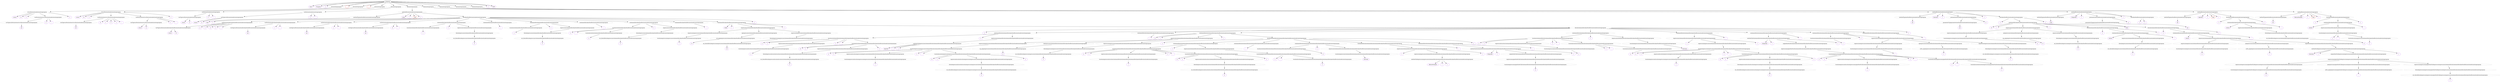 // pdfstest/test tree.gv
digraph "pdfs/test/test tree" {
	0 [label=program]
	1 [label=class color=purple]
	0 -> 1
	2 [label=Program color=purple]
	0 -> 2
	3 [label="{" color=purple]
	0 -> 3
	4 [label=declarationprogram color=gray]
	0 -> 4
	5 [label=structDeclarationdeclarationprogram color=gray]
	4 -> 5
	6 [label=struct color=purple]
	5 -> 6
	7 [label=A color=purple]
	5 -> 7
	8 [label="{" color=purple]
	5 -> 8
	9 [label=varDeclarationstructDeclarationdeclarationprogram color=gray]
	5 -> 9
	10 [label=varTypevarDeclarationstructDeclarationdeclarationprogram color=gray]
	9 -> 10
	11 [label=int color=purple]
	10 -> 11
	12 [label=a color=purple]
	9 -> 12
	13 [label=";" color=purple]
	9 -> 13
	14 [label="}" color=purple]
	5 -> 14
	15 [label=";" color=red]
	0 -> 15
	16 [label=declarationprogram color=gray]
	0 -> 16
	17 [label=structDeclarationdeclarationprogram color=gray]
	16 -> 17
	18 [label=struct color=purple]
	17 -> 18
	19 [label=B color=purple]
	17 -> 19
	20 [label="{" color=purple]
	17 -> 20
	21 [label=varDeclarationstructDeclarationdeclarationprogram color=gray]
	17 -> 21
	22 [label=varTypevarDeclarationstructDeclarationdeclarationprogram color=gray]
	21 -> 22
	23 [label=int color=purple]
	22 -> 23
	24 [label=b color=purple]
	21 -> 24
	25 [label="[" color=purple]
	21 -> 25
	26 [label=5 color=purple]
	21 -> 26
	27 [label="]" color=purple]
	21 -> 27
	28 [label=";" color=purple]
	21 -> 28
	29 [label=varDeclarationstructDeclarationdeclarationprogram color=gray]
	17 -> 29
	30 [label=varTypevarDeclarationstructDeclarationdeclarationprogram color=gray]
	29 -> 30
	31 [label=struct color=purple]
	30 -> 31
	32 [label=A color=purple]
	30 -> 32
	33 [label=c color=purple]
	29 -> 33
	34 [label=";" color=purple]
	29 -> 34
	35 [label="}" color=purple]
	17 -> 35
	36 [label=";" color=red]
	0 -> 36
	37 [label=declarationprogram color=gray]
	0 -> 37
	38 [label=varDeclarationdeclarationprogram color=gray]
	37 -> 38
	39 [label=varTypevarDeclarationdeclarationprogram color=gray]
	38 -> 39
	40 [label=struct color=purple]
	39 -> 40
	41 [label=A color=purple]
	39 -> 41
	42 [label=y color=purple]
	38 -> 42
	43 [label=";" color=purple]
	38 -> 43
	44 [label=declarationprogram color=gray]
	0 -> 44
	45 [label=varDeclarationdeclarationprogram color=gray]
	44 -> 45
	46 [label=varTypevarDeclarationdeclarationprogram color=gray]
	45 -> 46
	47 [label=struct color=purple]
	46 -> 47
	48 [label=A color=purple]
	46 -> 48
	49 [label=z color=purple]
	45 -> 49
	50 [label=";" color=purple]
	45 -> 50
	51 [label=declarationprogram color=gray]
	0 -> 51
	52 [label=methodDeclarationdeclarationprogram color=gray]
	51 -> 52
	53 [label=methodTypemethodDeclarationdeclarationprogram color=gray]
	52 -> 53
	54 [label=void color=purple]
	53 -> 54
	55 [label=main color=purple]
	52 -> 55
	56 [label="(" color=purple]
	52 -> 56
	57 [label=void color=red]
	52 -> 57
	58 [label=")" color=purple]
	52 -> 58
	59 [label=blockmethodDeclarationdeclarationprogram color=gray]
	52 -> 59
	60 [label="{" color=purple]
	59 -> 60
	61 [label=varDeclarationblockmethodDeclarationdeclarationprogram color=gray]
	59 -> 61
	62 [label=varTypevarDeclarationblockmethodDeclarationdeclarationprogram color=gray]
	61 -> 62
	63 [label=struct color=purple]
	62 -> 63
	64 [label=B color=purple]
	62 -> 64
	65 [label=y color=purple]
	61 -> 65
	66 [label="[" color=purple]
	61 -> 66
	67 [label=5 color=purple]
	61 -> 67
	68 [label="]" color=purple]
	61 -> 68
	69 [label=";" color=purple]
	61 -> 69
	70 [label=varDeclarationblockmethodDeclarationdeclarationprogram color=gray]
	59 -> 70
	71 [label=varTypevarDeclarationblockmethodDeclarationdeclarationprogram color=gray]
	70 -> 71
	72 [label=int color=purple]
	71 -> 72
	73 [label=i color=purple]
	70 -> 73
	74 [label=";" color=purple]
	70 -> 74
	75 [label=varDeclarationblockmethodDeclarationdeclarationprogram color=gray]
	59 -> 75
	76 [label=varTypevarDeclarationblockmethodDeclarationdeclarationprogram color=gray]
	75 -> 76
	77 [label=int color=purple]
	76 -> 77
	78 [label=j color=purple]
	75 -> 78
	79 [label=";" color=purple]
	75 -> 79
	80 [label=varDeclarationblockmethodDeclarationdeclarationprogram color=gray]
	59 -> 80
	81 [label=varTypevarDeclarationblockmethodDeclarationdeclarationprogram color=gray]
	80 -> 81
	82 [label=int color=purple]
	81 -> 82
	83 [label=k color=purple]
	80 -> 83
	84 [label=";" color=purple]
	80 -> 84
	85 [label=statementblockmethodDeclarationdeclarationprogram color=gray]
	59 -> 85
	86 [label=locationstatementblockmethodDeclarationdeclarationprogram color=gray]
	85 -> 86
	87 [label=i color=purple]
	86 -> 87
	88 [label="=" color=purple]
	85 -> 88
	89 [label=expressionstatementblockmethodDeclarationdeclarationprogram color=gray]
	85 -> 89
	90 [label=literalexpressionstatementblockmethodDeclarationdeclarationprogram color=gray]
	89 -> 90
	91 [label=int_literalliteralexpressionstatementblockmethodDeclarationdeclarationprogram color=gray]
	90 -> 91
	92 [label=0 color=purple]
	91 -> 92
	93 [label=statementblockmethodDeclarationdeclarationprogram color=gray]
	59 -> 93
	94 [label=";" color=purple]
	93 -> 94
	95 [label=statementblockmethodDeclarationdeclarationprogram color=gray]
	59 -> 95
	96 [label=locationstatementblockmethodDeclarationdeclarationprogram color=gray]
	95 -> 96
	97 [label=j color=purple]
	96 -> 97
	98 [label="=" color=purple]
	95 -> 98
	99 [label=expressionstatementblockmethodDeclarationdeclarationprogram color=gray]
	95 -> 99
	100 [label=literalexpressionstatementblockmethodDeclarationdeclarationprogram color=gray]
	99 -> 100
	101 [label=int_literalliteralexpressionstatementblockmethodDeclarationdeclarationprogram color=gray]
	100 -> 101
	102 [label=0 color=purple]
	101 -> 102
	103 [label=statementblockmethodDeclarationdeclarationprogram color=gray]
	59 -> 103
	104 [label=";" color=purple]
	103 -> 104
	105 [label=statementblockmethodDeclarationdeclarationprogram color=gray]
	59 -> 105
	106 [label=locationstatementblockmethodDeclarationdeclarationprogram color=gray]
	105 -> 106
	107 [label=z color=purple]
	106 -> 107
	108 [label="." color=purple]
	106 -> 108
	109 [label=locationlocationstatementblockmethodDeclarationdeclarationprogram color=gray]
	106 -> 109
	110 [label=a color=purple]
	109 -> 110
	111 [label="=" color=purple]
	105 -> 111
	112 [label=expressionstatementblockmethodDeclarationdeclarationprogram color=gray]
	105 -> 112
	113 [label=literalexpressionstatementblockmethodDeclarationdeclarationprogram color=gray]
	112 -> 113
	114 [label=int_literalliteralexpressionstatementblockmethodDeclarationdeclarationprogram color=gray]
	113 -> 114
	115 [label=3 color=purple]
	114 -> 115
	116 [label=statementblockmethodDeclarationdeclarationprogram color=gray]
	59 -> 116
	117 [label=";" color=purple]
	116 -> 117
	118 [label=statementblockmethodDeclarationdeclarationprogram color=gray]
	59 -> 118
	119 [label=while color=purple]
	118 -> 119
	120 [label="(" color=purple]
	118 -> 120
	121 [label=expressionstatementblockmethodDeclarationdeclarationprogram color=gray]
	118 -> 121
	122 [label=expressionexpressionstatementblockmethodDeclarationdeclarationprogram color=gray]
	121 -> 122
	123 [label=locationexpressionexpressionstatementblockmethodDeclarationdeclarationprogram color=gray]
	122 -> 123
	124 [label=i color=purple]
	123 -> 124
	125 [label=opexpressionstatementblockmethodDeclarationdeclarationprogram color=gray]
	121 -> 125
	126 [label=rel_opopexpressionstatementblockmethodDeclarationdeclarationprogram color=gray]
	125 -> 126
	127 [label="<=" color=purple]
	126 -> 127
	128 [label=expressionexpressionstatementblockmethodDeclarationdeclarationprogram color=gray]
	121 -> 128
	129 [label=literalexpressionexpressionstatementblockmethodDeclarationdeclarationprogram color=gray]
	128 -> 129
	130 [label=int_literalliteralexpressionexpressionstatementblockmethodDeclarationdeclarationprogram color=gray]
	129 -> 130
	131 [label=10 color=purple]
	130 -> 131
	132 [label=")" color=purple]
	118 -> 132
	133 [label=blockstatementblockmethodDeclarationdeclarationprogram color=gray]
	118 -> 133
	134 [label="{" color=purple]
	133 -> 134
	135 [label=statementblockstatementblockmethodDeclarationdeclarationprogram color=gray]
	133 -> 135
	136 [label=locationstatementblockstatementblockmethodDeclarationdeclarationprogram color=gray]
	135 -> 136
	137 [label=y color=purple]
	136 -> 137
	138 [label="[" color=purple]
	136 -> 138
	139 [label=expressionlocationstatementblockstatementblockmethodDeclarationdeclarationprogram color=gray]
	136 -> 139
	140 [label=locationexpressionlocationstatementblockstatementblockmethodDeclarationdeclarationprogram color=gray]
	139 -> 140
	141 [label=j color=purple]
	140 -> 141
	142 [label="]" color=purple]
	136 -> 142
	143 [label="." color=purple]
	136 -> 143
	144 [label=locationlocationstatementblockstatementblockmethodDeclarationdeclarationprogram color=gray]
	136 -> 144
	145 [label=b color=purple]
	144 -> 145
	146 [label="[" color=purple]
	144 -> 146
	147 [label=expressionlocationlocationstatementblockstatementblockmethodDeclarationdeclarationprogram color=gray]
	144 -> 147
	148 [label=literalexpressionlocationlocationstatementblockstatementblockmethodDeclarationdeclarationprogram color=gray]
	147 -> 148
	149 [label=int_literalliteralexpressionlocationlocationstatementblockstatementblockmethodDeclarationdeclarationprogram color=gray]
	148 -> 149
	150 [label=0 color=purple]
	149 -> 150
	151 [label="]" color=purple]
	144 -> 151
	152 [label="=" color=purple]
	135 -> 152
	153 [label=expressionstatementblockstatementblockmethodDeclarationdeclarationprogram color=gray]
	135 -> 153
	154 [label=methodCallexpressionstatementblockstatementblockmethodDeclarationdeclarationprogram color=gray]
	153 -> 154
	155 [label=InputInt color=purple]
	154 -> 155
	156 [label="(" color=purple]
	154 -> 156
	157 [label=")" color=purple]
	154 -> 157
	158 [label=statementblockstatementblockmethodDeclarationdeclarationprogram color=gray]
	133 -> 158
	159 [label=";" color=purple]
	158 -> 159
	160 [label=statementblockstatementblockmethodDeclarationdeclarationprogram color=gray]
	133 -> 160
	161 [label=if color=purple]
	160 -> 161
	162 [label="(" color=purple]
	160 -> 162
	163 [label=expressionstatementblockstatementblockmethodDeclarationdeclarationprogram color=gray]
	160 -> 163
	164 [label=expressionexpressionstatementblockstatementblockmethodDeclarationdeclarationprogram color=gray]
	163 -> 164
	165 [label=locationexpressionexpressionstatementblockstatementblockmethodDeclarationdeclarationprogram color=gray]
	164 -> 165
	166 [label=y color=purple]
	165 -> 166
	167 [label="[" color=purple]
	165 -> 167
	168 [label=expressionlocationexpressionexpressionstatementblockstatementblockmethodDeclarationdeclarationprogram color=gray]
	165 -> 168
	169 [label=locationexpressionlocationexpressionexpressionstatementblockstatementblockmethodDeclarationdeclarationprogram color=gray]
	168 -> 169
	170 [label=j color=purple]
	169 -> 170
	171 [label="]" color=purple]
	165 -> 171
	172 [label="." color=purple]
	165 -> 172
	173 [label=locationlocationexpressionexpressionstatementblockstatementblockmethodDeclarationdeclarationprogram color=gray]
	165 -> 173
	174 [label=b color=purple]
	173 -> 174
	175 [label="[" color=purple]
	173 -> 175
	176 [label=expressionlocationlocationexpressionexpressionstatementblockstatementblockmethodDeclarationdeclarationprogram color=gray]
	173 -> 176
	177 [label=literalexpressionlocationlocationexpressionexpressionstatementblockstatementblockmethodDeclarationdeclarationprogram color=gray]
	176 -> 177
	178 [label=int_literalliteralexpressionlocationlocationexpressionexpressionstatementblockstatementblockmethodDeclarationdeclarationprogram color=gray]
	177 -> 178
	179 [label=0 color=purple]
	178 -> 179
	180 [label="]" color=purple]
	173 -> 180
	181 [label=opexpressionstatementblockstatementblockmethodDeclarationdeclarationprogram color=gray]
	163 -> 181
	182 [label=eq_opopexpressionstatementblockstatementblockmethodDeclarationdeclarationprogram color=gray]
	181 -> 182
	183 [label="==" color=purple]
	182 -> 183
	184 [label=expressionexpressionstatementblockstatementblockmethodDeclarationdeclarationprogram color=gray]
	163 -> 184
	185 [label=literalexpressionexpressionstatementblockstatementblockmethodDeclarationdeclarationprogram color=gray]
	184 -> 185
	186 [label=int_literalliteralexpressionexpressionstatementblockstatementblockmethodDeclarationdeclarationprogram color=gray]
	185 -> 186
	187 [label=5 color=purple]
	186 -> 187
	188 [label=")" color=purple]
	160 -> 188
	189 [label=blockstatementblockstatementblockmethodDeclarationdeclarationprogram color=gray]
	160 -> 189
	190 [label="{" color=purple]
	189 -> 190
	191 [label=statementblockstatementblockstatementblockmethodDeclarationdeclarationprogram color=gray]
	189 -> 191
	192 [label=locationstatementblockstatementblockstatementblockmethodDeclarationdeclarationprogram color=gray]
	191 -> 192
	193 [label=y color=purple]
	192 -> 193
	194 [label="[" color=purple]
	192 -> 194
	195 [label=expressionlocationstatementblockstatementblockstatementblockmethodDeclarationdeclarationprogram color=gray]
	192 -> 195
	196 [label=locationexpressionlocationstatementblockstatementblockstatementblockmethodDeclarationdeclarationprogram color=gray]
	195 -> 196
	197 [label=j color=purple]
	196 -> 197
	198 [label="]" color=purple]
	192 -> 198
	199 [label="." color=purple]
	192 -> 199
	200 [label=locationlocationstatementblockstatementblockstatementblockmethodDeclarationdeclarationprogram color=gray]
	192 -> 200
	201 [label=b color=purple]
	200 -> 201
	202 [label="[" color=purple]
	200 -> 202
	203 [label=expressionlocationlocationstatementblockstatementblockstatementblockmethodDeclarationdeclarationprogram color=gray]
	200 -> 203
	204 [label=literalexpressionlocationlocationstatementblockstatementblockstatementblockmethodDeclarationdeclarationprogram color=gray]
	203 -> 204
	205 [label=int_literalliteralexpressionlocationlocationstatementblockstatementblockstatementblockmethodDeclarationdeclarationprogram color=gray]
	204 -> 205
	206 [label=0 color=purple]
	205 -> 206
	207 [label="]" color=purple]
	200 -> 207
	208 [label="=" color=purple]
	191 -> 208
	209 [label=expressionstatementblockstatementblockstatementblockmethodDeclarationdeclarationprogram color=gray]
	191 -> 209
	210 [label=locationexpressionstatementblockstatementblockstatementblockmethodDeclarationdeclarationprogram color=gray]
	209 -> 210
	211 [label=z color=purple]
	210 -> 211
	212 [label="." color=purple]
	210 -> 212
	213 [label=locationlocationexpressionstatementblockstatementblockstatementblockmethodDeclarationdeclarationprogram color=gray]
	210 -> 213
	214 [label=a color=purple]
	213 -> 214
	215 [label=statementblockstatementblockstatementblockmethodDeclarationdeclarationprogram color=gray]
	189 -> 215
	216 [label=";" color=purple]
	215 -> 216
	217 [label=statementblockstatementblockstatementblockmethodDeclarationdeclarationprogram color=gray]
	189 -> 217
	218 [label=locationstatementblockstatementblockstatementblockmethodDeclarationdeclarationprogram color=gray]
	217 -> 218
	219 [label=k color=purple]
	218 -> 219
	220 [label="=" color=purple]
	217 -> 220
	221 [label=expressionstatementblockstatementblockstatementblockmethodDeclarationdeclarationprogram color=gray]
	217 -> 221
	222 [label=locationexpressionstatementblockstatementblockstatementblockmethodDeclarationdeclarationprogram color=gray]
	221 -> 222
	223 [label=factorial color=purple]
	222 -> 223
	224 [label=statementblockstatementblockstatementblockmethodDeclarationdeclarationprogram color=gray]
	189 -> 224
	225 [label=expressionstatementblockstatementblockstatementblockmethodDeclarationdeclarationprogram color=gray]
	224 -> 225
	226 [label="(" color=purple]
	225 -> 226
	227 [label=expressionexpressionstatementblockstatementblockstatementblockmethodDeclarationdeclarationprogram color=gray]
	225 -> 227
	228 [label=methodCallexpressionexpressionstatementblockstatementblockstatementblockmethodDeclarationdeclarationprogram color=gray]
	227 -> 228
	229 [label=ReturnNumber color=purple]
	228 -> 229
	230 [label="(" color=purple]
	228 -> 230
	231 [label=")" color=purple]
	228 -> 231
	232 [label=")" color=purple]
	225 -> 232
	233 [label=";" color=purple]
	224 -> 233
	234 [label=statementblockstatementblockstatementblockmethodDeclarationdeclarationprogram color=gray]
	189 -> 234
	235 [label=methodCallstatementblockstatementblockstatementblockmethodDeclarationdeclarationprogram color=gray]
	234 -> 235
	236 [label=OutputInt color=purple]
	235 -> 236
	237 [label="(" color=purple]
	235 -> 237
	238 [label=argmethodCallstatementblockstatementblockstatementblockmethodDeclarationdeclarationprogram color=gray]
	235 -> 238
	239 [label=expressionargmethodCallstatementblockstatementblockstatementblockmethodDeclarationdeclarationprogram color=gray]
	238 -> 239
	240 [label=locationexpressionargmethodCallstatementblockstatementblockstatementblockmethodDeclarationdeclarationprogram color=gray]
	239 -> 240
	241 [label=k color=purple]
	240 -> 241
	242 [label=")" color=purple]
	235 -> 242
	243 [label=";" color=purple]
	234 -> 243
	244 [label="}" color=purple]
	189 -> 244
	245 [label=statementblockstatementblockmethodDeclarationdeclarationprogram color=gray]
	133 -> 245
	246 [label=locationstatementblockstatementblockmethodDeclarationdeclarationprogram color=gray]
	245 -> 246
	247 [label=y color=purple]
	246 -> 247
	248 [label="[" color=purple]
	246 -> 248
	249 [label=expressionlocationstatementblockstatementblockmethodDeclarationdeclarationprogram color=gray]
	246 -> 249
	250 [label=locationexpressionlocationstatementblockstatementblockmethodDeclarationdeclarationprogram color=gray]
	249 -> 250
	251 [label=j color=purple]
	250 -> 251
	252 [label="]" color=purple]
	246 -> 252
	253 [label="." color=purple]
	246 -> 253
	254 [label=locationlocationstatementblockstatementblockmethodDeclarationdeclarationprogram color=gray]
	246 -> 254
	255 [label=c color=purple]
	254 -> 255
	256 [label="." color=purple]
	254 -> 256
	257 [label=locationlocationlocationstatementblockstatementblockmethodDeclarationdeclarationprogram color=gray]
	254 -> 257
	258 [label=a color=purple]
	257 -> 258
	259 [label="=" color=purple]
	245 -> 259
	260 [label=expressionstatementblockstatementblockmethodDeclarationdeclarationprogram color=gray]
	245 -> 260
	261 [label=locationexpressionstatementblockstatementblockmethodDeclarationdeclarationprogram color=gray]
	260 -> 261
	262 [label=factorial color=purple]
	261 -> 262
	263 [label=statementblockstatementblockmethodDeclarationdeclarationprogram color=gray]
	133 -> 263
	264 [label=expressionstatementblockstatementblockmethodDeclarationdeclarationprogram color=gray]
	263 -> 264
	265 [label="(" color=purple]
	264 -> 265
	266 [label=expressionexpressionstatementblockstatementblockmethodDeclarationdeclarationprogram color=gray]
	264 -> 266
	267 [label=locationexpressionexpressionstatementblockstatementblockmethodDeclarationdeclarationprogram color=gray]
	266 -> 267
	268 [label=y color=purple]
	267 -> 268
	269 [label="[" color=purple]
	267 -> 269
	270 [label=expressionlocationexpressionexpressionstatementblockstatementblockmethodDeclarationdeclarationprogram color=gray]
	267 -> 270
	271 [label=locationexpressionlocationexpressionexpressionstatementblockstatementblockmethodDeclarationdeclarationprogram color=gray]
	270 -> 271
	272 [label=j color=purple]
	271 -> 272
	273 [label="]" color=purple]
	267 -> 273
	274 [label="." color=purple]
	267 -> 274
	275 [label=locationlocationexpressionexpressionstatementblockstatementblockmethodDeclarationdeclarationprogram color=gray]
	267 -> 275
	276 [label=b color=purple]
	275 -> 276
	277 [label="[" color=purple]
	275 -> 277
	278 [label=expressionlocationlocationexpressionexpressionstatementblockstatementblockmethodDeclarationdeclarationprogram color=gray]
	275 -> 278
	279 [label=literalexpressionlocationlocationexpressionexpressionstatementblockstatementblockmethodDeclarationdeclarationprogram color=gray]
	278 -> 279
	280 [label=int_literalliteralexpressionlocationlocationexpressionexpressionstatementblockstatementblockmethodDeclarationdeclarationprogram color=gray]
	279 -> 280
	281 [label=0 color=purple]
	280 -> 281
	282 [label="]" color=purple]
	275 -> 282
	283 [label=")" color=purple]
	264 -> 283
	284 [label=";" color=purple]
	263 -> 284
	285 [label=statementblockstatementblockmethodDeclarationdeclarationprogram color=gray]
	133 -> 285
	286 [label=methodCallstatementblockstatementblockmethodDeclarationdeclarationprogram color=gray]
	285 -> 286
	287 [label=OutputInt color=purple]
	286 -> 287
	288 [label="(" color=purple]
	286 -> 288
	289 [label=argmethodCallstatementblockstatementblockmethodDeclarationdeclarationprogram color=gray]
	286 -> 289
	290 [label=expressionargmethodCallstatementblockstatementblockmethodDeclarationdeclarationprogram color=gray]
	289 -> 290
	291 [label=locationexpressionargmethodCallstatementblockstatementblockmethodDeclarationdeclarationprogram color=gray]
	290 -> 291
	292 [label=y color=purple]
	291 -> 292
	293 [label="[" color=purple]
	291 -> 293
	294 [label=expressionlocationexpressionargmethodCallstatementblockstatementblockmethodDeclarationdeclarationprogram color=gray]
	291 -> 294
	295 [label=locationexpressionlocationexpressionargmethodCallstatementblockstatementblockmethodDeclarationdeclarationprogram color=gray]
	294 -> 295
	296 [label=j color=purple]
	295 -> 296
	297 [label="]" color=purple]
	291 -> 297
	298 [label="." color=purple]
	291 -> 298
	299 [label=locationlocationexpressionargmethodCallstatementblockstatementblockmethodDeclarationdeclarationprogram color=gray]
	291 -> 299
	300 [label=c color=purple]
	299 -> 300
	301 [label="." color=purple]
	299 -> 301
	302 [label=locationlocationlocationexpressionargmethodCallstatementblockstatementblockmethodDeclarationdeclarationprogram color=gray]
	299 -> 302
	303 [label=a color=purple]
	302 -> 303
	304 [label=")" color=purple]
	286 -> 304
	305 [label=";" color=purple]
	285 -> 305
	306 [label=statementblockstatementblockmethodDeclarationdeclarationprogram color=gray]
	133 -> 306
	307 [label=locationstatementblockstatementblockmethodDeclarationdeclarationprogram color=gray]
	306 -> 307
	308 [label=i color=purple]
	307 -> 308
	309 [label="=" color=purple]
	306 -> 309
	310 [label=expressionstatementblockstatementblockmethodDeclarationdeclarationprogram color=gray]
	306 -> 310
	311 [label=expressionexpressionstatementblockstatementblockmethodDeclarationdeclarationprogram color=gray]
	310 -> 311
	312 [label=locationexpressionexpressionstatementblockstatementblockmethodDeclarationdeclarationprogram color=gray]
	311 -> 312
	313 [label=i color=purple]
	312 -> 313
	314 [label=opexpressionstatementblockstatementblockmethodDeclarationdeclarationprogram color=gray]
	310 -> 314
	315 [label=arith_opopexpressionstatementblockstatementblockmethodDeclarationdeclarationprogram color=gray]
	314 -> 315
	316 [label="+" color=purple]
	315 -> 316
	317 [label=expressionexpressionstatementblockstatementblockmethodDeclarationdeclarationprogram color=gray]
	310 -> 317
	318 [label=literalexpressionexpressionstatementblockstatementblockmethodDeclarationdeclarationprogram color=gray]
	317 -> 318
	319 [label=int_literalliteralexpressionexpressionstatementblockstatementblockmethodDeclarationdeclarationprogram color=gray]
	318 -> 319
	320 [label=1 color=purple]
	319 -> 320
	321 [label=statementblockstatementblockmethodDeclarationdeclarationprogram color=gray]
	133 -> 321
	322 [label=";" color=purple]
	321 -> 322
	323 [label="}" color=purple]
	133 -> 323
	324 [label="}" color=purple]
	59 -> 324
	325 [label=declarationprogram color=gray]
	0 -> 325
	326 [label=methodDeclarationdeclarationprogram color=gray]
	325 -> 326
	327 [label=methodTypemethodDeclarationdeclarationprogram color=gray]
	326 -> 327
	328 [label=int color=purple]
	327 -> 328
	329 [label=factorial color=purple]
	326 -> 329
	330 [label="(" color=purple]
	326 -> 330
	331 [label=parametermethodDeclarationdeclarationprogram color=gray]
	326 -> 331
	332 [label=parameterTypeparametermethodDeclarationdeclarationprogram color=gray]
	331 -> 332
	333 [label=int color=purple]
	332 -> 333
	334 [label=n color=purple]
	331 -> 334
	335 [label=")" color=purple]
	326 -> 335
	336 [label=blockmethodDeclarationdeclarationprogram color=gray]
	326 -> 336
	337 [label="{" color=purple]
	336 -> 337
	338 [label=statementblockmethodDeclarationdeclarationprogram color=gray]
	336 -> 338
	339 [label=if color=purple]
	338 -> 339
	340 [label="(" color=purple]
	338 -> 340
	341 [label=expressionstatementblockmethodDeclarationdeclarationprogram color=gray]
	338 -> 341
	342 [label=expressionexpressionstatementblockmethodDeclarationdeclarationprogram color=gray]
	341 -> 342
	343 [label=locationexpressionexpressionstatementblockmethodDeclarationdeclarationprogram color=gray]
	342 -> 343
	344 [label=n color=purple]
	343 -> 344
	345 [label=opexpressionstatementblockmethodDeclarationdeclarationprogram color=gray]
	341 -> 345
	346 [label=eq_opopexpressionstatementblockmethodDeclarationdeclarationprogram color=gray]
	345 -> 346
	347 [label="==" color=purple]
	346 -> 347
	348 [label=expressionexpressionstatementblockmethodDeclarationdeclarationprogram color=gray]
	341 -> 348
	349 [label=literalexpressionexpressionstatementblockmethodDeclarationdeclarationprogram color=gray]
	348 -> 349
	350 [label=int_literalliteralexpressionexpressionstatementblockmethodDeclarationdeclarationprogram color=gray]
	349 -> 350
	351 [label=0 color=purple]
	350 -> 351
	352 [label=")" color=purple]
	338 -> 352
	353 [label=blockstatementblockmethodDeclarationdeclarationprogram color=gray]
	338 -> 353
	354 [label="{" color=purple]
	353 -> 354
	355 [label=statementblockstatementblockmethodDeclarationdeclarationprogram color=gray]
	353 -> 355
	356 [label=return color=purple]
	355 -> 356
	357 [label=expressionstatementblockstatementblockmethodDeclarationdeclarationprogram color=gray]
	355 -> 357
	358 [label=literalexpressionstatementblockstatementblockmethodDeclarationdeclarationprogram color=gray]
	357 -> 358
	359 [label=int_literalliteralexpressionstatementblockstatementblockmethodDeclarationdeclarationprogram color=gray]
	358 -> 359
	360 [label=1 color=purple]
	359 -> 360
	361 [label=";" color=purple]
	355 -> 361
	362 [label="}" color=purple]
	353 -> 362
	363 [label=else color=purple]
	338 -> 363
	364 [label=blockstatementblockmethodDeclarationdeclarationprogram color=gray]
	338 -> 364
	365 [label="{" color=purple]
	364 -> 365
	366 [label=statementblockstatementblockmethodDeclarationdeclarationprogram color=gray]
	364 -> 366
	367 [label=return color=purple]
	366 -> 367
	368 [label=expressionstatementblockstatementblockmethodDeclarationdeclarationprogram color=gray]
	366 -> 368
	369 [label=expressionexpressionstatementblockstatementblockmethodDeclarationdeclarationprogram color=gray]
	368 -> 369
	370 [label=locationexpressionexpressionstatementblockstatementblockmethodDeclarationdeclarationprogram color=gray]
	369 -> 370
	371 [label=n color=purple]
	370 -> 371
	372 [label=opexpressionstatementblockstatementblockmethodDeclarationdeclarationprogram color=gray]
	368 -> 372
	373 [label=arith_opopexpressionstatementblockstatementblockmethodDeclarationdeclarationprogram color=gray]
	372 -> 373
	374 [label="*" color=purple]
	373 -> 374
	375 [label=expressionexpressionstatementblockstatementblockmethodDeclarationdeclarationprogram color=gray]
	368 -> 375
	376 [label=methodCallexpressionexpressionstatementblockstatementblockmethodDeclarationdeclarationprogram color=gray]
	375 -> 376
	377 [label=factorial color=purple]
	376 -> 377
	378 [label="(" color=purple]
	376 -> 378
	379 [label=argmethodCallexpressionexpressionstatementblockstatementblockmethodDeclarationdeclarationprogram color=gray]
	376 -> 379
	380 [label=expressionargmethodCallexpressionexpressionstatementblockstatementblockmethodDeclarationdeclarationprogram color=gray]
	379 -> 380
	381 [label=expressionexpressionargmethodCallexpressionexpressionstatementblockstatementblockmethodDeclarationdeclarationprogram color=gray]
	380 -> 381
	382 [label=locationexpressionexpressionargmethodCallexpressionexpressionstatementblockstatementblockmethodDeclarationdeclarationprogram color=gray]
	381 -> 382
	383 [label=n color=purple]
	382 -> 383
	384 [label=opexpressionargmethodCallexpressionexpressionstatementblockstatementblockmethodDeclarationdeclarationprogram color=gray]
	380 -> 384
	385 [label=arith_opopexpressionargmethodCallexpressionexpressionstatementblockstatementblockmethodDeclarationdeclarationprogram color=gray]
	384 -> 385
	386 [label="-" color=purple]
	385 -> 386
	387 [label=expressionexpressionargmethodCallexpressionexpressionstatementblockstatementblockmethodDeclarationdeclarationprogram color=gray]
	380 -> 387
	388 [label=literalexpressionexpressionargmethodCallexpressionexpressionstatementblockstatementblockmethodDeclarationdeclarationprogram color=gray]
	387 -> 388
	389 [label=int_literalliteralexpressionexpressionargmethodCallexpressionexpressionstatementblockstatementblockmethodDeclarationdeclarationprogram color=gray]
	388 -> 389
	390 [label=1 color=purple]
	389 -> 390
	391 [label=")" color=purple]
	376 -> 391
	392 [label=";" color=purple]
	366 -> 392
	393 [label="}" color=purple]
	364 -> 393
	394 [label="}" color=purple]
	336 -> 394
	395 [label=declarationprogram color=gray]
	0 -> 395
	396 [label=methodDeclarationdeclarationprogram color=gray]
	395 -> 396
	397 [label=methodTypemethodDeclarationdeclarationprogram color=gray]
	396 -> 397
	398 [label=void color=purple]
	397 -> 398
	399 [label=OutputInt color=purple]
	396 -> 399
	400 [label="(" color=purple]
	396 -> 400
	401 [label=parametermethodDeclarationdeclarationprogram color=gray]
	396 -> 401
	402 [label=parameterTypeparametermethodDeclarationdeclarationprogram color=gray]
	401 -> 402
	403 [label=int color=purple]
	402 -> 403
	404 [label=n color=purple]
	401 -> 404
	405 [label=")" color=purple]
	396 -> 405
	406 [label=blockmethodDeclarationdeclarationprogram color=gray]
	396 -> 406
	407 [label="{" color=purple]
	406 -> 407
	408 [label="}" color=purple]
	406 -> 408
	409 [label=declarationprogram color=gray]
	0 -> 409
	410 [label=methodDeclarationdeclarationprogram color=gray]
	409 -> 410
	411 [label=methodTypemethodDeclarationdeclarationprogram color=gray]
	410 -> 411
	412 [label=int color=purple]
	411 -> 412
	413 [label=InputInt color=purple]
	410 -> 413
	414 [label="(" color=purple]
	410 -> 414
	415 [label=void color=red]
	410 -> 415
	416 [label=")" color=purple]
	410 -> 416
	417 [label=blockmethodDeclarationdeclarationprogram color=gray]
	410 -> 417
	418 [label="{" color=purple]
	417 -> 418
	419 [label=statementblockmethodDeclarationdeclarationprogram color=gray]
	417 -> 419
	420 [label=return color=purple]
	419 -> 420
	421 [label=expressionstatementblockmethodDeclarationdeclarationprogram color=gray]
	419 -> 421
	422 [label=literalexpressionstatementblockmethodDeclarationdeclarationprogram color=gray]
	421 -> 422
	423 [label=int_literalliteralexpressionstatementblockmethodDeclarationdeclarationprogram color=gray]
	422 -> 423
	424 [label=0 color=purple]
	423 -> 424
	425 [label=";" color=purple]
	419 -> 425
	426 [label="}" color=purple]
	417 -> 426
	427 [label=declarationprogram color=gray]
	0 -> 427
	428 [label=methodDeclarationdeclarationprogram color=gray]
	427 -> 428
	429 [label=methodTypemethodDeclarationdeclarationprogram color=gray]
	428 -> 429
	430 [label=int color=purple]
	429 -> 430
	431 [label=ReturnNumber color=purple]
	428 -> 431
	432 [label="(" color=purple]
	428 -> 432
	433 [label=void color=red]
	428 -> 433
	434 [label=")" color=purple]
	428 -> 434
	435 [label=blockmethodDeclarationdeclarationprogram color=gray]
	428 -> 435
	436 [label="{" color=purple]
	435 -> 436
	437 [label=statementblockmethodDeclarationdeclarationprogram color=gray]
	435 -> 437
	438 [label=return color=purple]
	437 -> 438
	439 [label=expressionstatementblockmethodDeclarationdeclarationprogram color=gray]
	437 -> 439
	440 [label=locationexpressionstatementblockmethodDeclarationdeclarationprogram color=gray]
	439 -> 440
	441 [label=z color=purple]
	440 -> 441
	442 [label="." color=purple]
	440 -> 442
	443 [label=locationlocationexpressionstatementblockmethodDeclarationdeclarationprogram color=gray]
	440 -> 443
	444 [label=a color=purple]
	443 -> 444
	445 [label=";" color=purple]
	437 -> 445
	446 [label="}" color=purple]
	435 -> 446
	447 [label="}" color=purple]
	0 -> 447
	448 [label=<EOF> color=purple]
	0 -> 448
}
